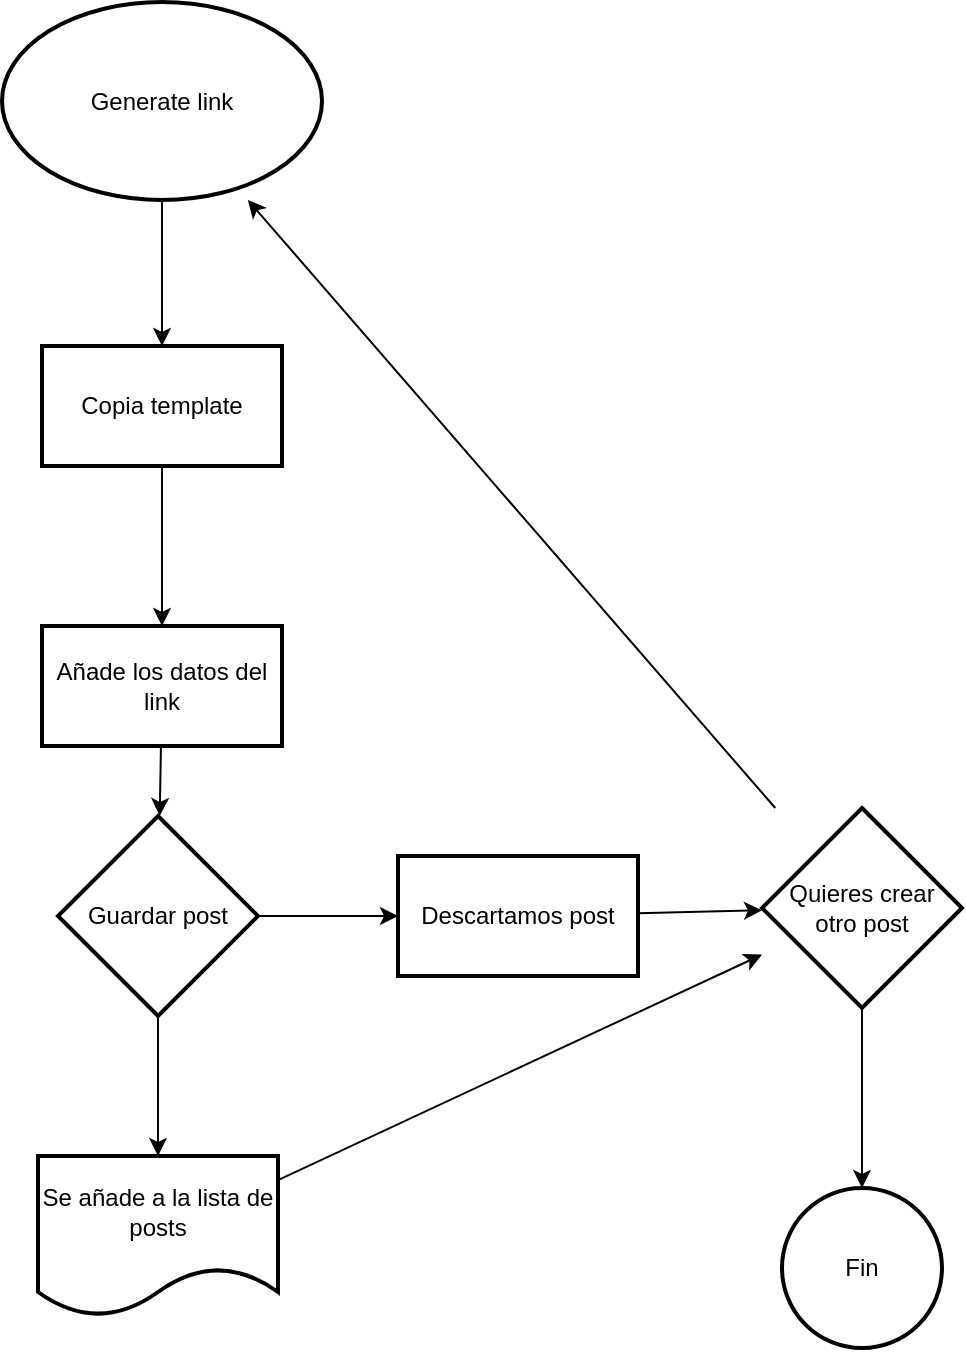 <mxfile>
    <diagram id="W-x1U_VwLfsy1XSMsEOD" name="Page-1">
        <mxGraphModel dx="560" dy="748" grid="0" gridSize="10" guides="1" tooltips="1" connect="1" arrows="1" fold="1" page="1" pageScale="1" pageWidth="850" pageHeight="1100" math="0" shadow="0">
            <root>
                <mxCell id="0"/>
                <mxCell id="1" parent="0"/>
                <mxCell id="27" value="" style="edgeStyle=none;html=1;" edge="1" parent="1" source="2" target="6">
                    <mxGeometry relative="1" as="geometry"/>
                </mxCell>
                <mxCell id="2" value="Generate link" style="strokeWidth=2;html=1;shape=mxgraph.flowchart.start_1;whiteSpace=wrap;" vertex="1" parent="1">
                    <mxGeometry x="18" y="147" width="160" height="99" as="geometry"/>
                </mxCell>
                <mxCell id="9" value="" style="edgeStyle=none;html=1;" edge="1" parent="1" source="6" target="8">
                    <mxGeometry relative="1" as="geometry"/>
                </mxCell>
                <mxCell id="6" value="Copia template" style="whiteSpace=wrap;html=1;strokeWidth=2;" vertex="1" parent="1">
                    <mxGeometry x="38" y="319" width="120" height="60" as="geometry"/>
                </mxCell>
                <mxCell id="12" value="" style="edgeStyle=none;html=1;" edge="1" parent="1" source="8" target="10">
                    <mxGeometry relative="1" as="geometry"/>
                </mxCell>
                <mxCell id="8" value="Añade los datos del link" style="whiteSpace=wrap;html=1;strokeWidth=2;" vertex="1" parent="1">
                    <mxGeometry x="38" y="459" width="120" height="60" as="geometry"/>
                </mxCell>
                <mxCell id="16" value="" style="edgeStyle=none;html=1;" edge="1" parent="1" source="10" target="15">
                    <mxGeometry relative="1" as="geometry"/>
                </mxCell>
                <mxCell id="21" value="" style="edgeStyle=none;html=1;" edge="1" parent="1" source="10" target="20">
                    <mxGeometry relative="1" as="geometry"/>
                </mxCell>
                <mxCell id="10" value="Guardar post" style="strokeWidth=2;html=1;shape=mxgraph.flowchart.decision;whiteSpace=wrap;" vertex="1" parent="1">
                    <mxGeometry x="46" y="554" width="100" height="100" as="geometry"/>
                </mxCell>
                <mxCell id="26" value="" style="edgeStyle=none;html=1;" edge="1" parent="1" source="15" target="17">
                    <mxGeometry relative="1" as="geometry"/>
                </mxCell>
                <mxCell id="15" value="Se añade a la lista de posts" style="shape=document;whiteSpace=wrap;html=1;boundedLbl=1;strokeWidth=2;" vertex="1" parent="1">
                    <mxGeometry x="36" y="724" width="120" height="80" as="geometry"/>
                </mxCell>
                <mxCell id="24" value="" style="edgeStyle=none;html=1;" edge="1" parent="1" source="17" target="23">
                    <mxGeometry relative="1" as="geometry"/>
                </mxCell>
                <mxCell id="28" value="" style="edgeStyle=none;html=1;" edge="1" parent="1" source="17" target="2">
                    <mxGeometry relative="1" as="geometry"/>
                </mxCell>
                <mxCell id="17" value="Quieres crear &lt;br&gt;otro post" style="strokeWidth=2;html=1;shape=mxgraph.flowchart.decision;whiteSpace=wrap;" vertex="1" parent="1">
                    <mxGeometry x="398" y="550" width="100" height="100" as="geometry"/>
                </mxCell>
                <mxCell id="22" value="" style="edgeStyle=none;html=1;" edge="1" parent="1" source="20" target="17">
                    <mxGeometry relative="1" as="geometry"/>
                </mxCell>
                <mxCell id="20" value="Descartamos post" style="whiteSpace=wrap;html=1;strokeWidth=2;" vertex="1" parent="1">
                    <mxGeometry x="216" y="574" width="120" height="60" as="geometry"/>
                </mxCell>
                <mxCell id="23" value="Fin" style="ellipse;whiteSpace=wrap;html=1;strokeWidth=2;" vertex="1" parent="1">
                    <mxGeometry x="408" y="740" width="80" height="80" as="geometry"/>
                </mxCell>
            </root>
        </mxGraphModel>
    </diagram>
</mxfile>